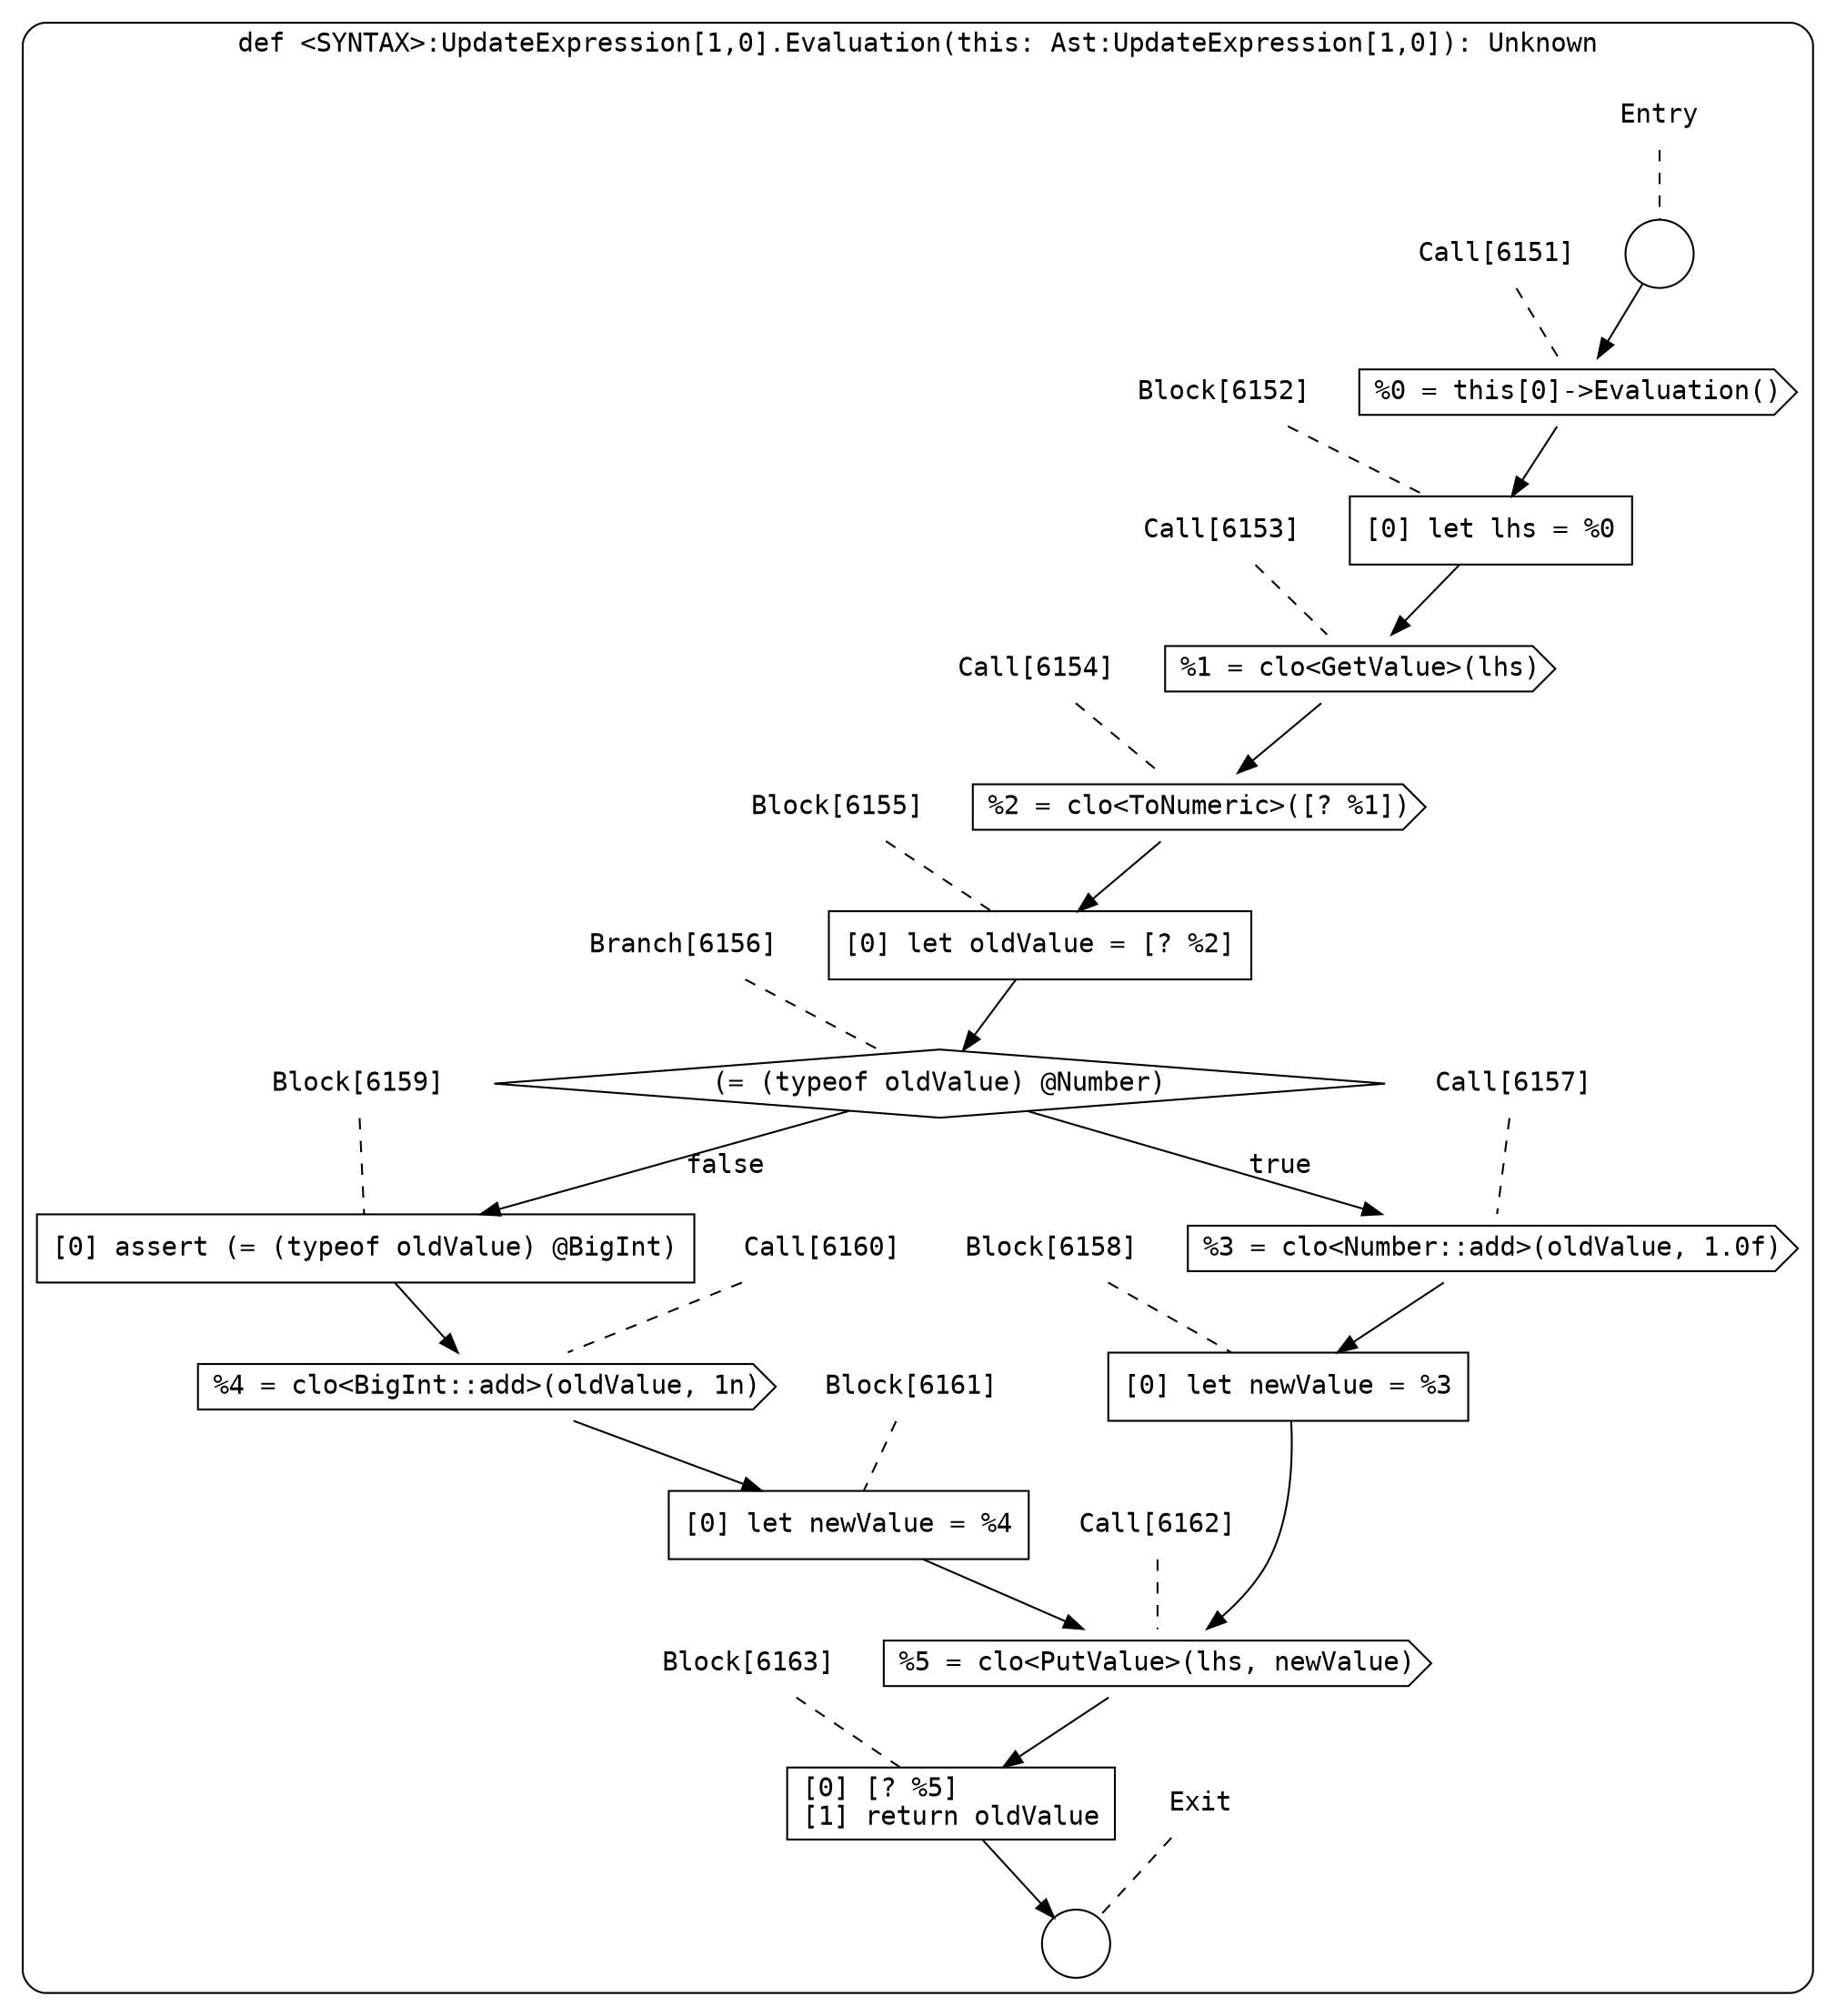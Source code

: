 digraph {
  graph [fontname = "Consolas"]
  node [fontname = "Consolas"]
  edge [fontname = "Consolas"]
  subgraph cluster1301 {
    label = "def <SYNTAX>:UpdateExpression[1,0].Evaluation(this: Ast:UpdateExpression[1,0]): Unknown"
    style = rounded
    cluster1301_entry_name [shape=none, label=<<font color="black">Entry</font>>]
    cluster1301_entry_name -> cluster1301_entry [arrowhead=none, color="black", style=dashed]
    cluster1301_entry [shape=circle label=" " color="black" fillcolor="white" style=filled]
    cluster1301_entry -> node6151 [color="black"]
    cluster1301_exit_name [shape=none, label=<<font color="black">Exit</font>>]
    cluster1301_exit_name -> cluster1301_exit [arrowhead=none, color="black", style=dashed]
    cluster1301_exit [shape=circle label=" " color="black" fillcolor="white" style=filled]
    node6151_name [shape=none, label=<<font color="black">Call[6151]</font>>]
    node6151_name -> node6151 [arrowhead=none, color="black", style=dashed]
    node6151 [shape=cds, label=<<font color="black">%0 = this[0]-&gt;Evaluation()</font>> color="black" fillcolor="white", style=filled]
    node6151 -> node6152 [color="black"]
    node6152_name [shape=none, label=<<font color="black">Block[6152]</font>>]
    node6152_name -> node6152 [arrowhead=none, color="black", style=dashed]
    node6152 [shape=box, label=<<font color="black">[0] let lhs = %0<BR ALIGN="LEFT"/></font>> color="black" fillcolor="white", style=filled]
    node6152 -> node6153 [color="black"]
    node6153_name [shape=none, label=<<font color="black">Call[6153]</font>>]
    node6153_name -> node6153 [arrowhead=none, color="black", style=dashed]
    node6153 [shape=cds, label=<<font color="black">%1 = clo&lt;GetValue&gt;(lhs)</font>> color="black" fillcolor="white", style=filled]
    node6153 -> node6154 [color="black"]
    node6154_name [shape=none, label=<<font color="black">Call[6154]</font>>]
    node6154_name -> node6154 [arrowhead=none, color="black", style=dashed]
    node6154 [shape=cds, label=<<font color="black">%2 = clo&lt;ToNumeric&gt;([? %1])</font>> color="black" fillcolor="white", style=filled]
    node6154 -> node6155 [color="black"]
    node6155_name [shape=none, label=<<font color="black">Block[6155]</font>>]
    node6155_name -> node6155 [arrowhead=none, color="black", style=dashed]
    node6155 [shape=box, label=<<font color="black">[0] let oldValue = [? %2]<BR ALIGN="LEFT"/></font>> color="black" fillcolor="white", style=filled]
    node6155 -> node6156 [color="black"]
    node6156_name [shape=none, label=<<font color="black">Branch[6156]</font>>]
    node6156_name -> node6156 [arrowhead=none, color="black", style=dashed]
    node6156 [shape=diamond, label=<<font color="black">(= (typeof oldValue) @Number)</font>> color="black" fillcolor="white", style=filled]
    node6156 -> node6157 [label=<<font color="black">true</font>> color="black"]
    node6156 -> node6159 [label=<<font color="black">false</font>> color="black"]
    node6157_name [shape=none, label=<<font color="black">Call[6157]</font>>]
    node6157_name -> node6157 [arrowhead=none, color="black", style=dashed]
    node6157 [shape=cds, label=<<font color="black">%3 = clo&lt;Number::add&gt;(oldValue, 1.0f)</font>> color="black" fillcolor="white", style=filled]
    node6157 -> node6158 [color="black"]
    node6159_name [shape=none, label=<<font color="black">Block[6159]</font>>]
    node6159_name -> node6159 [arrowhead=none, color="black", style=dashed]
    node6159 [shape=box, label=<<font color="black">[0] assert (= (typeof oldValue) @BigInt)<BR ALIGN="LEFT"/></font>> color="black" fillcolor="white", style=filled]
    node6159 -> node6160 [color="black"]
    node6158_name [shape=none, label=<<font color="black">Block[6158]</font>>]
    node6158_name -> node6158 [arrowhead=none, color="black", style=dashed]
    node6158 [shape=box, label=<<font color="black">[0] let newValue = %3<BR ALIGN="LEFT"/></font>> color="black" fillcolor="white", style=filled]
    node6158 -> node6162 [color="black"]
    node6160_name [shape=none, label=<<font color="black">Call[6160]</font>>]
    node6160_name -> node6160 [arrowhead=none, color="black", style=dashed]
    node6160 [shape=cds, label=<<font color="black">%4 = clo&lt;BigInt::add&gt;(oldValue, 1n)</font>> color="black" fillcolor="white", style=filled]
    node6160 -> node6161 [color="black"]
    node6162_name [shape=none, label=<<font color="black">Call[6162]</font>>]
    node6162_name -> node6162 [arrowhead=none, color="black", style=dashed]
    node6162 [shape=cds, label=<<font color="black">%5 = clo&lt;PutValue&gt;(lhs, newValue)</font>> color="black" fillcolor="white", style=filled]
    node6162 -> node6163 [color="black"]
    node6161_name [shape=none, label=<<font color="black">Block[6161]</font>>]
    node6161_name -> node6161 [arrowhead=none, color="black", style=dashed]
    node6161 [shape=box, label=<<font color="black">[0] let newValue = %4<BR ALIGN="LEFT"/></font>> color="black" fillcolor="white", style=filled]
    node6161 -> node6162 [color="black"]
    node6163_name [shape=none, label=<<font color="black">Block[6163]</font>>]
    node6163_name -> node6163 [arrowhead=none, color="black", style=dashed]
    node6163 [shape=box, label=<<font color="black">[0] [? %5]<BR ALIGN="LEFT"/>[1] return oldValue<BR ALIGN="LEFT"/></font>> color="black" fillcolor="white", style=filled]
    node6163 -> cluster1301_exit [color="black"]
  }
}